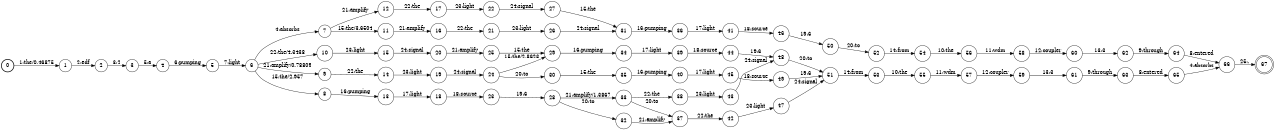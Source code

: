 digraph FST {
rankdir = LR;
size = "8.5,11";
label = "";
center = 1;
orientation = Portrait;
ranksep = "0.4";
nodesep = "0.25";
0 [label = "0", shape = circle, style = bold, fontsize = 14]
	0 -> 1 [label = "1:the/0.46875", fontsize = 14];
1 [label = "1", shape = circle, style = solid, fontsize = 14]
	1 -> 2 [label = "2:edf", fontsize = 14];
2 [label = "2", shape = circle, style = solid, fontsize = 14]
	2 -> 3 [label = "3:2", fontsize = 14];
3 [label = "3", shape = circle, style = solid, fontsize = 14]
	3 -> 4 [label = "5:a", fontsize = 14];
4 [label = "4", shape = circle, style = solid, fontsize = 14]
	4 -> 5 [label = "6:pumping", fontsize = 14];
5 [label = "5", shape = circle, style = solid, fontsize = 14]
	5 -> 6 [label = "7:light", fontsize = 14];
6 [label = "6", shape = circle, style = solid, fontsize = 14]
	6 -> 8 [label = "15:the/2.957", fontsize = 14];
	6 -> 10 [label = "22:the/4.3438", fontsize = 14];
	6 -> 7 [label = "4:absorbs", fontsize = 14];
	6 -> 9 [label = "21:amplify/0.78809", fontsize = 14];
7 [label = "7", shape = circle, style = solid, fontsize = 14]
	7 -> 11 [label = "15:the/3.6504", fontsize = 14];
	7 -> 12 [label = "21:amplify", fontsize = 14];
8 [label = "8", shape = circle, style = solid, fontsize = 14]
	8 -> 13 [label = "16:pumping", fontsize = 14];
9 [label = "9", shape = circle, style = solid, fontsize = 14]
	9 -> 14 [label = "22:the", fontsize = 14];
10 [label = "10", shape = circle, style = solid, fontsize = 14]
	10 -> 15 [label = "23:light", fontsize = 14];
11 [label = "11", shape = circle, style = solid, fontsize = 14]
	11 -> 16 [label = "21:amplify", fontsize = 14];
12 [label = "12", shape = circle, style = solid, fontsize = 14]
	12 -> 17 [label = "22:the", fontsize = 14];
13 [label = "13", shape = circle, style = solid, fontsize = 14]
	13 -> 18 [label = "17:light", fontsize = 14];
14 [label = "14", shape = circle, style = solid, fontsize = 14]
	14 -> 19 [label = "23:light", fontsize = 14];
15 [label = "15", shape = circle, style = solid, fontsize = 14]
	15 -> 20 [label = "24:signal", fontsize = 14];
16 [label = "16", shape = circle, style = solid, fontsize = 14]
	16 -> 21 [label = "22:the", fontsize = 14];
17 [label = "17", shape = circle, style = solid, fontsize = 14]
	17 -> 22 [label = "23:light", fontsize = 14];
18 [label = "18", shape = circle, style = solid, fontsize = 14]
	18 -> 23 [label = "18:source", fontsize = 14];
19 [label = "19", shape = circle, style = solid, fontsize = 14]
	19 -> 24 [label = "24:signal", fontsize = 14];
20 [label = "20", shape = circle, style = solid, fontsize = 14]
	20 -> 25 [label = "21:amplify", fontsize = 14];
21 [label = "21", shape = circle, style = solid, fontsize = 14]
	21 -> 26 [label = "23:light", fontsize = 14];
22 [label = "22", shape = circle, style = solid, fontsize = 14]
	22 -> 27 [label = "24:signal", fontsize = 14];
23 [label = "23", shape = circle, style = solid, fontsize = 14]
	23 -> 28 [label = "19:6", fontsize = 14];
24 [label = "24", shape = circle, style = solid, fontsize = 14]
	24 -> 29 [label = "15:the/2.8623", fontsize = 14];
	24 -> 30 [label = "20:to", fontsize = 14];
25 [label = "25", shape = circle, style = solid, fontsize = 14]
	25 -> 29 [label = "15:the", fontsize = 14];
26 [label = "26", shape = circle, style = solid, fontsize = 14]
	26 -> 31 [label = "24:signal", fontsize = 14];
27 [label = "27", shape = circle, style = solid, fontsize = 14]
	27 -> 31 [label = "15:the", fontsize = 14];
28 [label = "28", shape = circle, style = solid, fontsize = 14]
	28 -> 32 [label = "20:to", fontsize = 14];
	28 -> 33 [label = "21:amplify/1.3867", fontsize = 14];
29 [label = "29", shape = circle, style = solid, fontsize = 14]
	29 -> 34 [label = "16:pumping", fontsize = 14];
30 [label = "30", shape = circle, style = solid, fontsize = 14]
	30 -> 35 [label = "15:the", fontsize = 14];
31 [label = "31", shape = circle, style = solid, fontsize = 14]
	31 -> 36 [label = "16:pumping", fontsize = 14];
32 [label = "32", shape = circle, style = solid, fontsize = 14]
	32 -> 37 [label = "21:amplify", fontsize = 14];
33 [label = "33", shape = circle, style = solid, fontsize = 14]
	33 -> 38 [label = "22:the", fontsize = 14];
	33 -> 37 [label = "20:to", fontsize = 14];
34 [label = "34", shape = circle, style = solid, fontsize = 14]
	34 -> 39 [label = "17:light", fontsize = 14];
35 [label = "35", shape = circle, style = solid, fontsize = 14]
	35 -> 40 [label = "16:pumping", fontsize = 14];
36 [label = "36", shape = circle, style = solid, fontsize = 14]
	36 -> 41 [label = "17:light", fontsize = 14];
37 [label = "37", shape = circle, style = solid, fontsize = 14]
	37 -> 42 [label = "22:the", fontsize = 14];
38 [label = "38", shape = circle, style = solid, fontsize = 14]
	38 -> 43 [label = "23:light", fontsize = 14];
39 [label = "39", shape = circle, style = solid, fontsize = 14]
	39 -> 44 [label = "18:source", fontsize = 14];
40 [label = "40", shape = circle, style = solid, fontsize = 14]
	40 -> 45 [label = "17:light", fontsize = 14];
41 [label = "41", shape = circle, style = solid, fontsize = 14]
	41 -> 46 [label = "18:source", fontsize = 14];
42 [label = "42", shape = circle, style = solid, fontsize = 14]
	42 -> 47 [label = "23:light", fontsize = 14];
43 [label = "43", shape = circle, style = solid, fontsize = 14]
	43 -> 48 [label = "24:signal", fontsize = 14];
44 [label = "44", shape = circle, style = solid, fontsize = 14]
	44 -> 48 [label = "19:6", fontsize = 14];
45 [label = "45", shape = circle, style = solid, fontsize = 14]
	45 -> 49 [label = "18:source", fontsize = 14];
46 [label = "46", shape = circle, style = solid, fontsize = 14]
	46 -> 50 [label = "19:6", fontsize = 14];
47 [label = "47", shape = circle, style = solid, fontsize = 14]
	47 -> 51 [label = "24:signal", fontsize = 14];
48 [label = "48", shape = circle, style = solid, fontsize = 14]
	48 -> 51 [label = "20:to", fontsize = 14];
49 [label = "49", shape = circle, style = solid, fontsize = 14]
	49 -> 51 [label = "19:6", fontsize = 14];
50 [label = "50", shape = circle, style = solid, fontsize = 14]
	50 -> 52 [label = "20:to", fontsize = 14];
51 [label = "51", shape = circle, style = solid, fontsize = 14]
	51 -> 53 [label = "14:from", fontsize = 14];
52 [label = "52", shape = circle, style = solid, fontsize = 14]
	52 -> 54 [label = "14:from", fontsize = 14];
53 [label = "53", shape = circle, style = solid, fontsize = 14]
	53 -> 55 [label = "10:the", fontsize = 14];
54 [label = "54", shape = circle, style = solid, fontsize = 14]
	54 -> 56 [label = "10:the", fontsize = 14];
55 [label = "55", shape = circle, style = solid, fontsize = 14]
	55 -> 57 [label = "11:wdm", fontsize = 14];
56 [label = "56", shape = circle, style = solid, fontsize = 14]
	56 -> 58 [label = "11:wdm", fontsize = 14];
57 [label = "57", shape = circle, style = solid, fontsize = 14]
	57 -> 59 [label = "12:coupler", fontsize = 14];
58 [label = "58", shape = circle, style = solid, fontsize = 14]
	58 -> 60 [label = "12:coupler", fontsize = 14];
59 [label = "59", shape = circle, style = solid, fontsize = 14]
	59 -> 61 [label = "13:3", fontsize = 14];
60 [label = "60", shape = circle, style = solid, fontsize = 14]
	60 -> 62 [label = "13:3", fontsize = 14];
61 [label = "61", shape = circle, style = solid, fontsize = 14]
	61 -> 63 [label = "9:through", fontsize = 14];
62 [label = "62", shape = circle, style = solid, fontsize = 14]
	62 -> 64 [label = "9:through", fontsize = 14];
63 [label = "63", shape = circle, style = solid, fontsize = 14]
	63 -> 65 [label = "8:entered", fontsize = 14];
64 [label = "64", shape = circle, style = solid, fontsize = 14]
	64 -> 66 [label = "8:entered", fontsize = 14];
65 [label = "65", shape = circle, style = solid, fontsize = 14]
	65 -> 66 [label = "4:absorbs", fontsize = 14];
66 [label = "66", shape = circle, style = solid, fontsize = 14]
	66 -> 67 [label = "25:.", fontsize = 14];
67 [label = "67", shape = doublecircle, style = solid, fontsize = 14]
}
